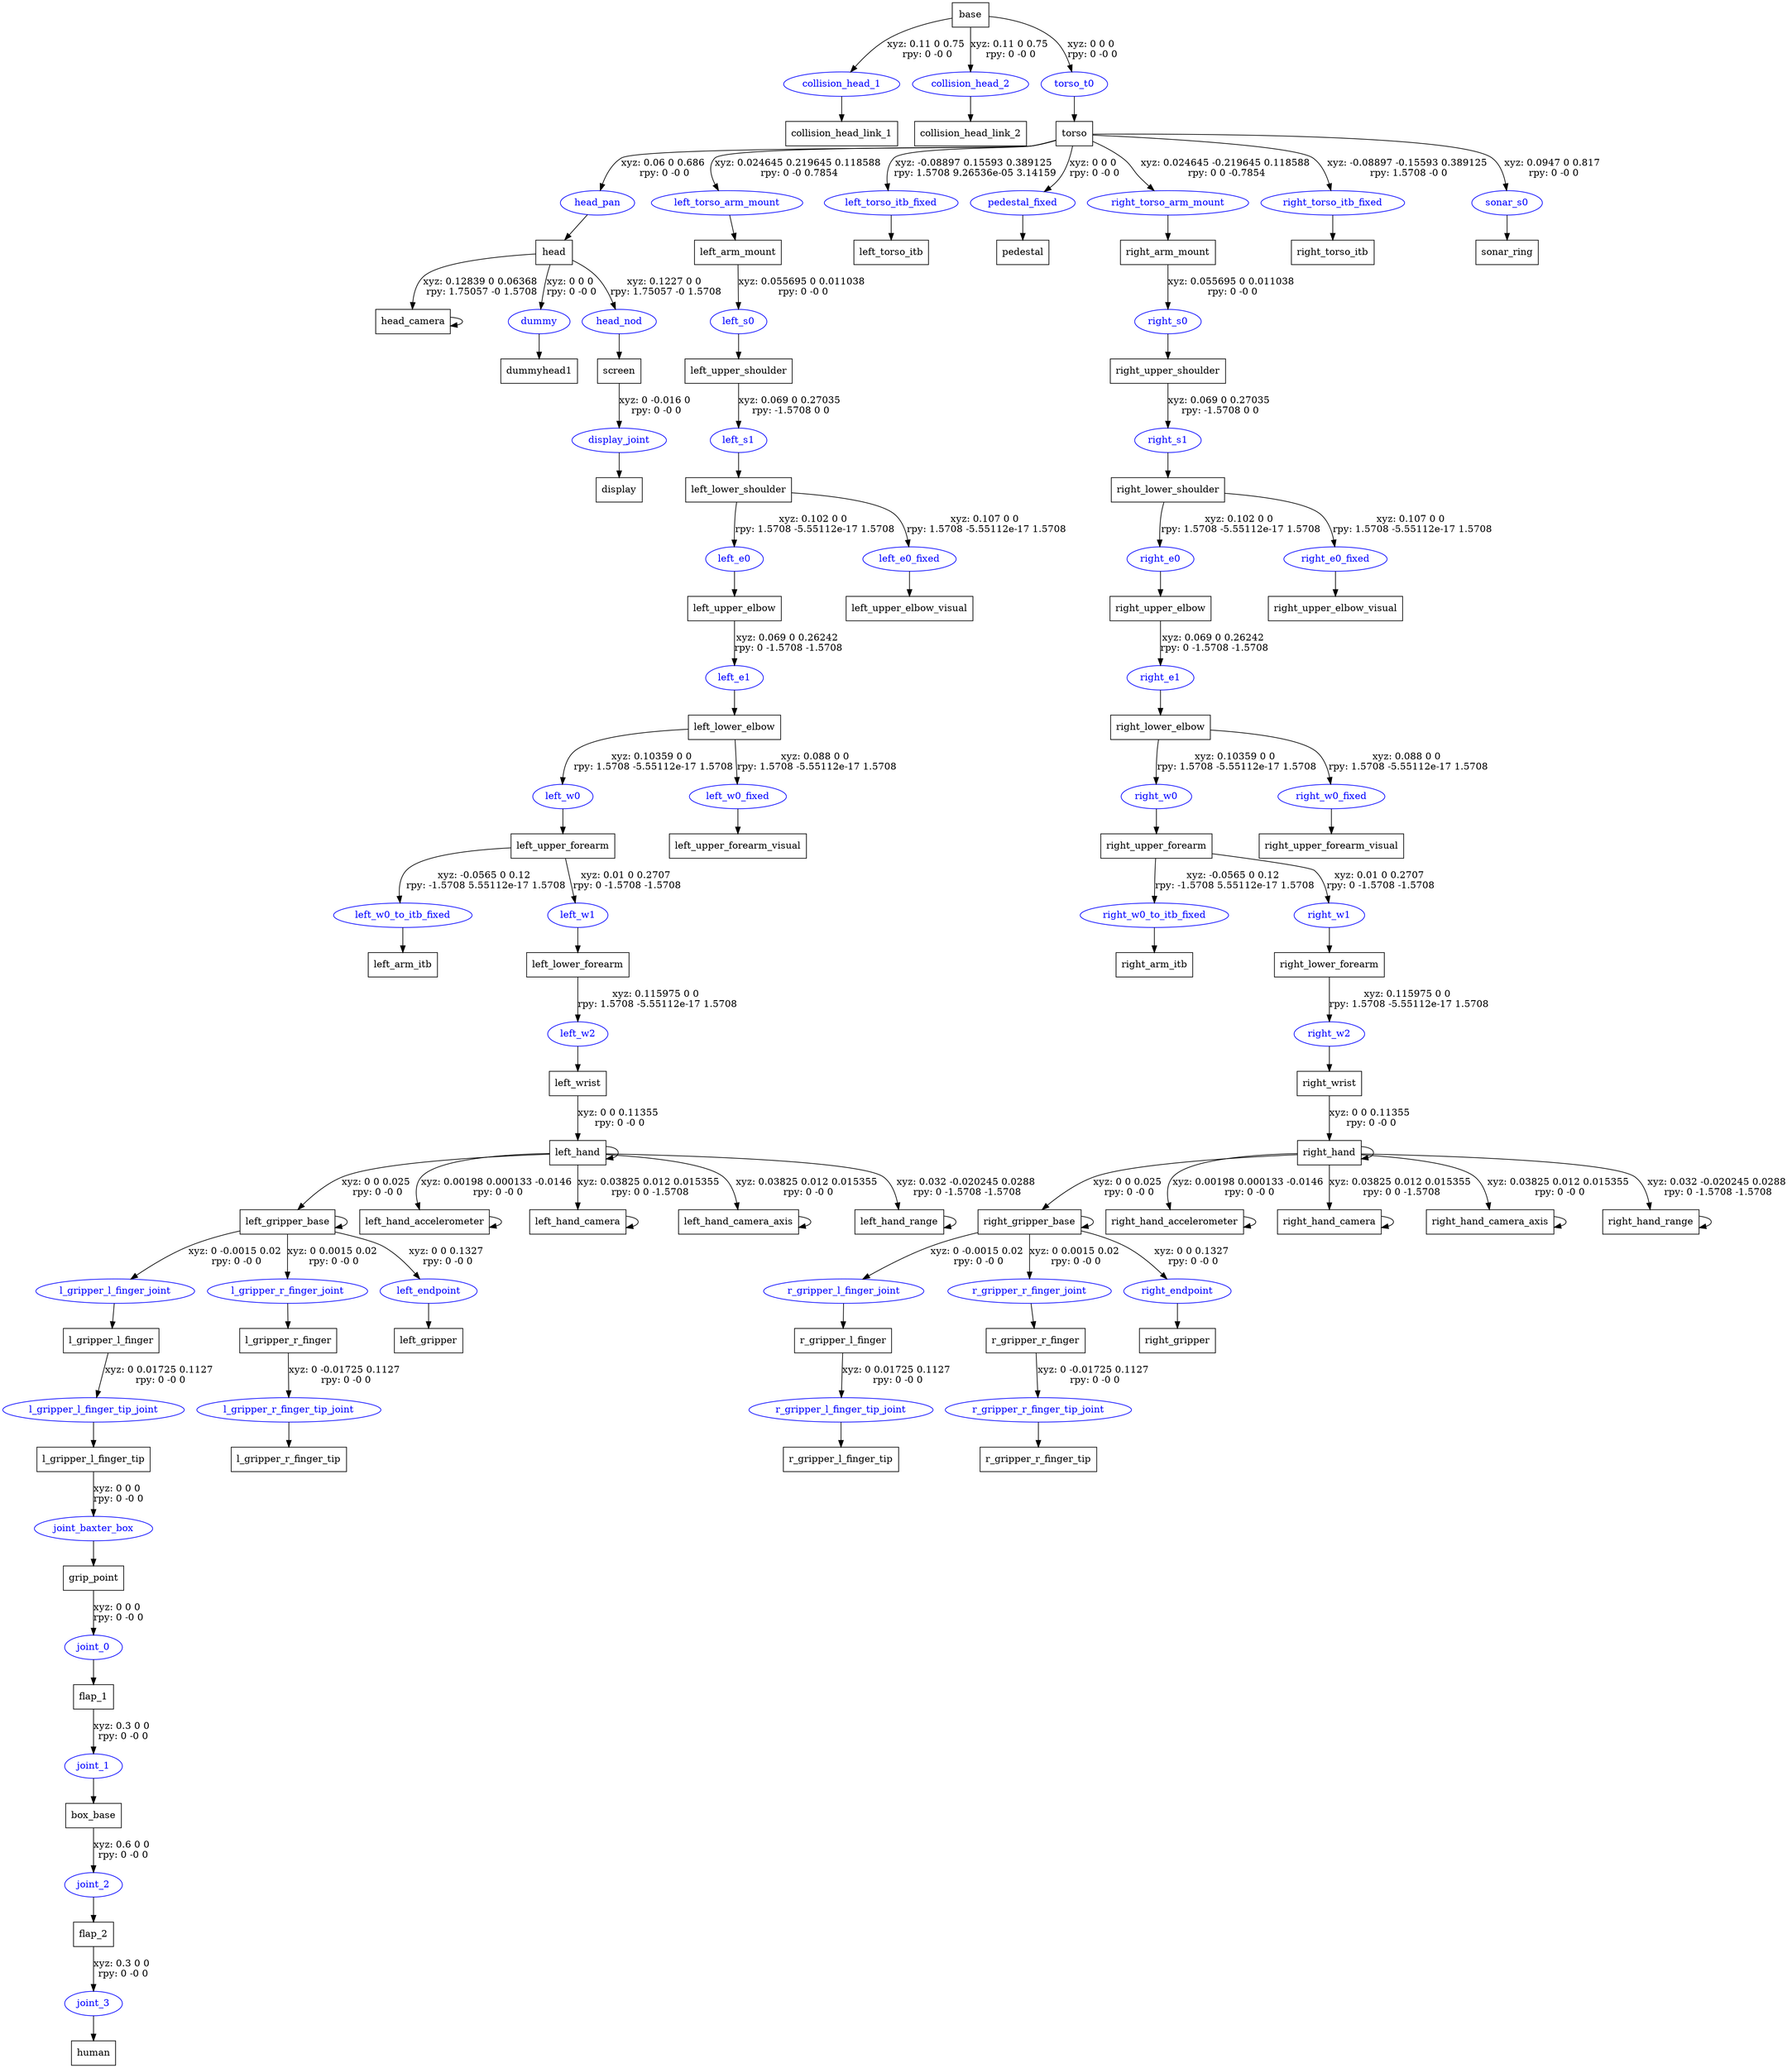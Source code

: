 digraph G {
node [shape=box];
"base" [label="base"];
"collision_head_link_1" [label="collision_head_link_1"];
"collision_head_link_2" [label="collision_head_link_2"];
"torso" [label="torso"];
"head" [label="head"];
"dummyhead1" [label="dummyhead1"];
"head_camera" [label="head_camera"];
"screen" [label="screen"];
"display" [label="display"];
"left_arm_mount" [label="left_arm_mount"];
"left_upper_shoulder" [label="left_upper_shoulder"];
"left_lower_shoulder" [label="left_lower_shoulder"];
"left_upper_elbow" [label="left_upper_elbow"];
"left_lower_elbow" [label="left_lower_elbow"];
"left_upper_forearm" [label="left_upper_forearm"];
"left_arm_itb" [label="left_arm_itb"];
"left_lower_forearm" [label="left_lower_forearm"];
"left_wrist" [label="left_wrist"];
"left_hand" [label="left_hand"];
"left_gripper_base" [label="left_gripper_base"];
"l_gripper_l_finger" [label="l_gripper_l_finger"];
"l_gripper_l_finger_tip" [label="l_gripper_l_finger_tip"];
"grip_point" [label="grip_point"];
"flap_1" [label="flap_1"];
"box_base" [label="box_base"];
"flap_2" [label="flap_2"];
"human" [label="human"];
"l_gripper_r_finger" [label="l_gripper_r_finger"];
"l_gripper_r_finger_tip" [label="l_gripper_r_finger_tip"];
"left_gripper" [label="left_gripper"];
"left_hand_accelerometer" [label="left_hand_accelerometer"];
"left_hand_camera" [label="left_hand_camera"];
"left_hand_camera_axis" [label="left_hand_camera_axis"];
"left_hand_range" [label="left_hand_range"];
"left_upper_forearm_visual" [label="left_upper_forearm_visual"];
"left_upper_elbow_visual" [label="left_upper_elbow_visual"];
"left_torso_itb" [label="left_torso_itb"];
"pedestal" [label="pedestal"];
"right_arm_mount" [label="right_arm_mount"];
"right_upper_shoulder" [label="right_upper_shoulder"];
"right_lower_shoulder" [label="right_lower_shoulder"];
"right_upper_elbow" [label="right_upper_elbow"];
"right_lower_elbow" [label="right_lower_elbow"];
"right_upper_forearm" [label="right_upper_forearm"];
"right_arm_itb" [label="right_arm_itb"];
"right_lower_forearm" [label="right_lower_forearm"];
"right_wrist" [label="right_wrist"];
"right_hand" [label="right_hand"];
"right_gripper_base" [label="right_gripper_base"];
"r_gripper_l_finger" [label="r_gripper_l_finger"];
"r_gripper_l_finger_tip" [label="r_gripper_l_finger_tip"];
"r_gripper_r_finger" [label="r_gripper_r_finger"];
"r_gripper_r_finger_tip" [label="r_gripper_r_finger_tip"];
"right_gripper" [label="right_gripper"];
"right_hand_accelerometer" [label="right_hand_accelerometer"];
"right_hand_camera" [label="right_hand_camera"];
"right_hand_camera_axis" [label="right_hand_camera_axis"];
"right_hand_range" [label="right_hand_range"];
"right_upper_forearm_visual" [label="right_upper_forearm_visual"];
"right_upper_elbow_visual" [label="right_upper_elbow_visual"];
"right_torso_itb" [label="right_torso_itb"];
"sonar_ring" [label="sonar_ring"];
node [shape=ellipse, color=blue, fontcolor=blue];
"base" -> "collision_head_1" [label="xyz: 0.11 0 0.75 \nrpy: 0 -0 0"]
"collision_head_1" -> "collision_head_link_1"
"base" -> "collision_head_2" [label="xyz: 0.11 0 0.75 \nrpy: 0 -0 0"]
"collision_head_2" -> "collision_head_link_2"
"base" -> "torso_t0" [label="xyz: 0 0 0 \nrpy: 0 -0 0"]
"torso_t0" -> "torso"
"torso" -> "head_pan" [label="xyz: 0.06 0 0.686 \nrpy: 0 -0 0"]
"head_pan" -> "head"
"head" -> "dummy" [label="xyz: 0 0 0 \nrpy: 0 -0 0"]
"dummy" -> "dummyhead1"
"head" -> "head_camera" [label="xyz: 0.12839 0 0.06368 \nrpy: 1.75057 -0 1.5708"]
"head_camera" -> "head_camera"
"head" -> "head_nod" [label="xyz: 0.1227 0 0 \nrpy: 1.75057 -0 1.5708"]
"head_nod" -> "screen"
"screen" -> "display_joint" [label="xyz: 0 -0.016 0 \nrpy: 0 -0 0"]
"display_joint" -> "display"
"torso" -> "left_torso_arm_mount" [label="xyz: 0.024645 0.219645 0.118588 \nrpy: 0 -0 0.7854"]
"left_torso_arm_mount" -> "left_arm_mount"
"left_arm_mount" -> "left_s0" [label="xyz: 0.055695 0 0.011038 \nrpy: 0 -0 0"]
"left_s0" -> "left_upper_shoulder"
"left_upper_shoulder" -> "left_s1" [label="xyz: 0.069 0 0.27035 \nrpy: -1.5708 0 0"]
"left_s1" -> "left_lower_shoulder"
"left_lower_shoulder" -> "left_e0" [label="xyz: 0.102 0 0 \nrpy: 1.5708 -5.55112e-17 1.5708"]
"left_e0" -> "left_upper_elbow"
"left_upper_elbow" -> "left_e1" [label="xyz: 0.069 0 0.26242 \nrpy: 0 -1.5708 -1.5708"]
"left_e1" -> "left_lower_elbow"
"left_lower_elbow" -> "left_w0" [label="xyz: 0.10359 0 0 \nrpy: 1.5708 -5.55112e-17 1.5708"]
"left_w0" -> "left_upper_forearm"
"left_upper_forearm" -> "left_w0_to_itb_fixed" [label="xyz: -0.0565 0 0.12 \nrpy: -1.5708 5.55112e-17 1.5708"]
"left_w0_to_itb_fixed" -> "left_arm_itb"
"left_upper_forearm" -> "left_w1" [label="xyz: 0.01 0 0.2707 \nrpy: 0 -1.5708 -1.5708"]
"left_w1" -> "left_lower_forearm"
"left_lower_forearm" -> "left_w2" [label="xyz: 0.115975 0 0 \nrpy: 1.5708 -5.55112e-17 1.5708"]
"left_w2" -> "left_wrist"
"left_wrist" -> "left_hand" [label="xyz: 0 0 0.11355 \nrpy: 0 -0 0"]
"left_hand" -> "left_hand"
"left_hand" -> "left_gripper_base" [label="xyz: 0 0 0.025 \nrpy: 0 -0 0"]
"left_gripper_base" -> "left_gripper_base"
"left_gripper_base" -> "l_gripper_l_finger_joint" [label="xyz: 0 -0.0015 0.02 \nrpy: 0 -0 0"]
"l_gripper_l_finger_joint" -> "l_gripper_l_finger"
"l_gripper_l_finger" -> "l_gripper_l_finger_tip_joint" [label="xyz: 0 0.01725 0.1127 \nrpy: 0 -0 0"]
"l_gripper_l_finger_tip_joint" -> "l_gripper_l_finger_tip"
"l_gripper_l_finger_tip" -> "joint_baxter_box" [label="xyz: 0 0 0 \nrpy: 0 -0 0"]
"joint_baxter_box" -> "grip_point"
"grip_point" -> "joint_0" [label="xyz: 0 0 0 \nrpy: 0 -0 0"]
"joint_0" -> "flap_1"
"flap_1" -> "joint_1" [label="xyz: 0.3 0 0 \nrpy: 0 -0 0"]
"joint_1" -> "box_base"
"box_base" -> "joint_2" [label="xyz: 0.6 0 0 \nrpy: 0 -0 0"]
"joint_2" -> "flap_2"
"flap_2" -> "joint_3" [label="xyz: 0.3 0 0 \nrpy: 0 -0 0"]
"joint_3" -> "human"
"left_gripper_base" -> "l_gripper_r_finger_joint" [label="xyz: 0 0.0015 0.02 \nrpy: 0 -0 0"]
"l_gripper_r_finger_joint" -> "l_gripper_r_finger"
"l_gripper_r_finger" -> "l_gripper_r_finger_tip_joint" [label="xyz: 0 -0.01725 0.1127 \nrpy: 0 -0 0"]
"l_gripper_r_finger_tip_joint" -> "l_gripper_r_finger_tip"
"left_gripper_base" -> "left_endpoint" [label="xyz: 0 0 0.1327 \nrpy: 0 -0 0"]
"left_endpoint" -> "left_gripper"
"left_hand" -> "left_hand_accelerometer" [label="xyz: 0.00198 0.000133 -0.0146 \nrpy: 0 -0 0"]
"left_hand_accelerometer" -> "left_hand_accelerometer"
"left_hand" -> "left_hand_camera" [label="xyz: 0.03825 0.012 0.015355 \nrpy: 0 0 -1.5708"]
"left_hand_camera" -> "left_hand_camera"
"left_hand" -> "left_hand_camera_axis" [label="xyz: 0.03825 0.012 0.015355 \nrpy: 0 -0 0"]
"left_hand_camera_axis" -> "left_hand_camera_axis"
"left_hand" -> "left_hand_range" [label="xyz: 0.032 -0.020245 0.0288 \nrpy: 0 -1.5708 -1.5708"]
"left_hand_range" -> "left_hand_range"
"left_lower_elbow" -> "left_w0_fixed" [label="xyz: 0.088 0 0 \nrpy: 1.5708 -5.55112e-17 1.5708"]
"left_w0_fixed" -> "left_upper_forearm_visual"
"left_lower_shoulder" -> "left_e0_fixed" [label="xyz: 0.107 0 0 \nrpy: 1.5708 -5.55112e-17 1.5708"]
"left_e0_fixed" -> "left_upper_elbow_visual"
"torso" -> "left_torso_itb_fixed" [label="xyz: -0.08897 0.15593 0.389125 \nrpy: 1.5708 9.26536e-05 3.14159"]
"left_torso_itb_fixed" -> "left_torso_itb"
"torso" -> "pedestal_fixed" [label="xyz: 0 0 0 \nrpy: 0 -0 0"]
"pedestal_fixed" -> "pedestal"
"torso" -> "right_torso_arm_mount" [label="xyz: 0.024645 -0.219645 0.118588 \nrpy: 0 0 -0.7854"]
"right_torso_arm_mount" -> "right_arm_mount"
"right_arm_mount" -> "right_s0" [label="xyz: 0.055695 0 0.011038 \nrpy: 0 -0 0"]
"right_s0" -> "right_upper_shoulder"
"right_upper_shoulder" -> "right_s1" [label="xyz: 0.069 0 0.27035 \nrpy: -1.5708 0 0"]
"right_s1" -> "right_lower_shoulder"
"right_lower_shoulder" -> "right_e0" [label="xyz: 0.102 0 0 \nrpy: 1.5708 -5.55112e-17 1.5708"]
"right_e0" -> "right_upper_elbow"
"right_upper_elbow" -> "right_e1" [label="xyz: 0.069 0 0.26242 \nrpy: 0 -1.5708 -1.5708"]
"right_e1" -> "right_lower_elbow"
"right_lower_elbow" -> "right_w0" [label="xyz: 0.10359 0 0 \nrpy: 1.5708 -5.55112e-17 1.5708"]
"right_w0" -> "right_upper_forearm"
"right_upper_forearm" -> "right_w0_to_itb_fixed" [label="xyz: -0.0565 0 0.12 \nrpy: -1.5708 5.55112e-17 1.5708"]
"right_w0_to_itb_fixed" -> "right_arm_itb"
"right_upper_forearm" -> "right_w1" [label="xyz: 0.01 0 0.2707 \nrpy: 0 -1.5708 -1.5708"]
"right_w1" -> "right_lower_forearm"
"right_lower_forearm" -> "right_w2" [label="xyz: 0.115975 0 0 \nrpy: 1.5708 -5.55112e-17 1.5708"]
"right_w2" -> "right_wrist"
"right_wrist" -> "right_hand" [label="xyz: 0 0 0.11355 \nrpy: 0 -0 0"]
"right_hand" -> "right_hand"
"right_hand" -> "right_gripper_base" [label="xyz: 0 0 0.025 \nrpy: 0 -0 0"]
"right_gripper_base" -> "right_gripper_base"
"right_gripper_base" -> "r_gripper_l_finger_joint" [label="xyz: 0 -0.0015 0.02 \nrpy: 0 -0 0"]
"r_gripper_l_finger_joint" -> "r_gripper_l_finger"
"r_gripper_l_finger" -> "r_gripper_l_finger_tip_joint" [label="xyz: 0 0.01725 0.1127 \nrpy: 0 -0 0"]
"r_gripper_l_finger_tip_joint" -> "r_gripper_l_finger_tip"
"right_gripper_base" -> "r_gripper_r_finger_joint" [label="xyz: 0 0.0015 0.02 \nrpy: 0 -0 0"]
"r_gripper_r_finger_joint" -> "r_gripper_r_finger"
"r_gripper_r_finger" -> "r_gripper_r_finger_tip_joint" [label="xyz: 0 -0.01725 0.1127 \nrpy: 0 -0 0"]
"r_gripper_r_finger_tip_joint" -> "r_gripper_r_finger_tip"
"right_gripper_base" -> "right_endpoint" [label="xyz: 0 0 0.1327 \nrpy: 0 -0 0"]
"right_endpoint" -> "right_gripper"
"right_hand" -> "right_hand_accelerometer" [label="xyz: 0.00198 0.000133 -0.0146 \nrpy: 0 -0 0"]
"right_hand_accelerometer" -> "right_hand_accelerometer"
"right_hand" -> "right_hand_camera" [label="xyz: 0.03825 0.012 0.015355 \nrpy: 0 0 -1.5708"]
"right_hand_camera" -> "right_hand_camera"
"right_hand" -> "right_hand_camera_axis" [label="xyz: 0.03825 0.012 0.015355 \nrpy: 0 -0 0"]
"right_hand_camera_axis" -> "right_hand_camera_axis"
"right_hand" -> "right_hand_range" [label="xyz: 0.032 -0.020245 0.0288 \nrpy: 0 -1.5708 -1.5708"]
"right_hand_range" -> "right_hand_range"
"right_lower_elbow" -> "right_w0_fixed" [label="xyz: 0.088 0 0 \nrpy: 1.5708 -5.55112e-17 1.5708"]
"right_w0_fixed" -> "right_upper_forearm_visual"
"right_lower_shoulder" -> "right_e0_fixed" [label="xyz: 0.107 0 0 \nrpy: 1.5708 -5.55112e-17 1.5708"]
"right_e0_fixed" -> "right_upper_elbow_visual"
"torso" -> "right_torso_itb_fixed" [label="xyz: -0.08897 -0.15593 0.389125 \nrpy: 1.5708 -0 0"]
"right_torso_itb_fixed" -> "right_torso_itb"
"torso" -> "sonar_s0" [label="xyz: 0.0947 0 0.817 \nrpy: 0 -0 0"]
"sonar_s0" -> "sonar_ring"
}
